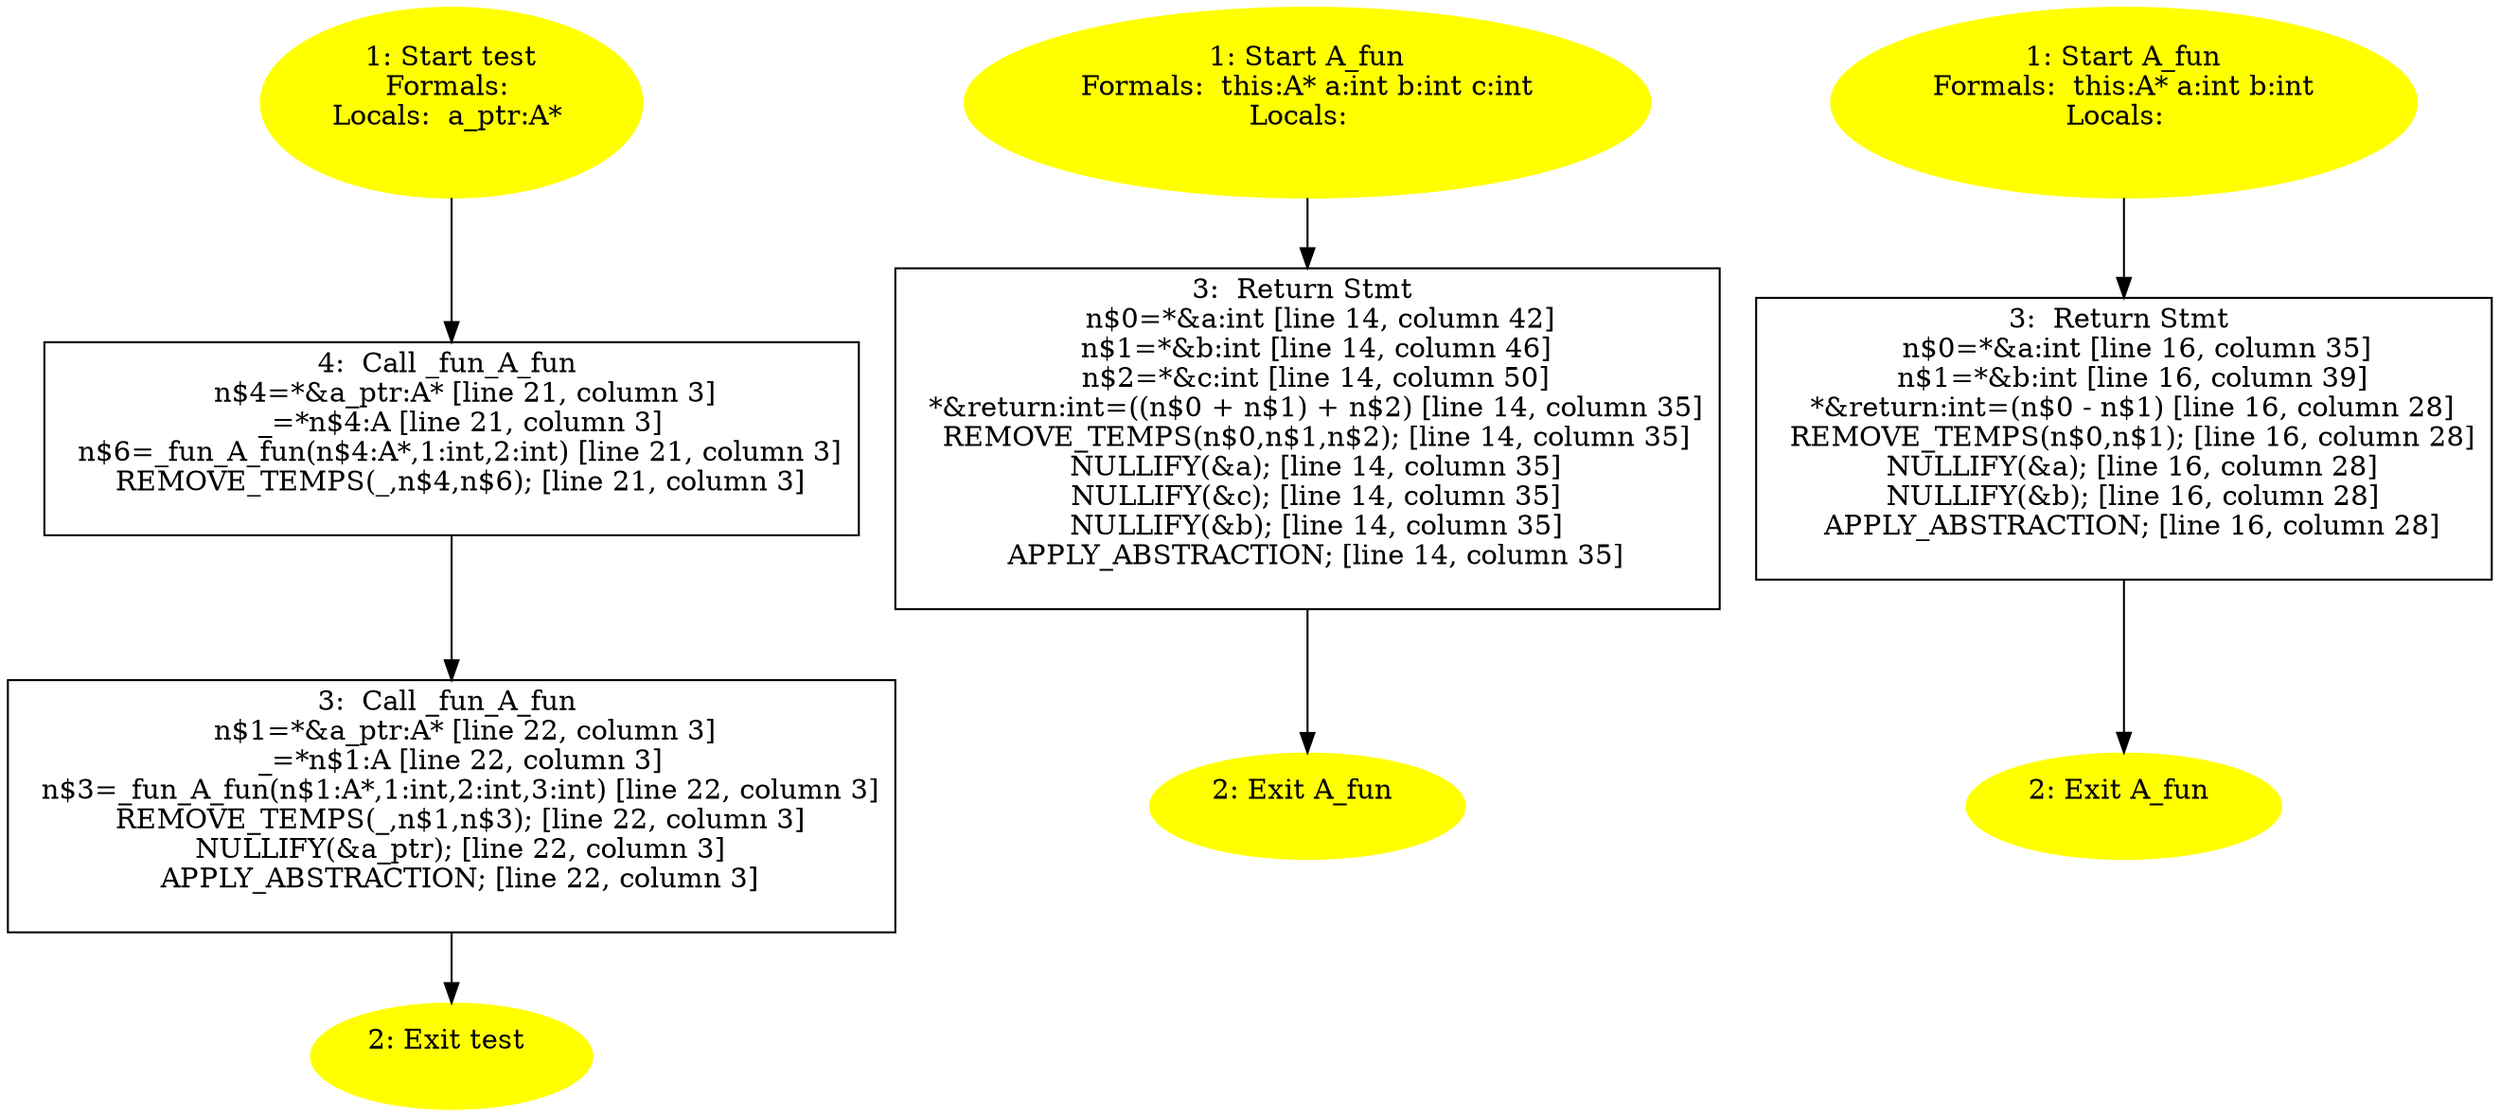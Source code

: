 /* @generated */
digraph cfg {
"test#18241244337164948030.afc14f193ad97442f67ac7183be789bc_1" [label="1: Start test\nFormals: \nLocals:  a_ptr:A* \n  " color=yellow style=filled]
	

	 "test#18241244337164948030.afc14f193ad97442f67ac7183be789bc_1" -> "test#18241244337164948030.afc14f193ad97442f67ac7183be789bc_4" ;
"test#18241244337164948030.afc14f193ad97442f67ac7183be789bc_2" [label="2: Exit test \n  " color=yellow style=filled]
	

"test#18241244337164948030.afc14f193ad97442f67ac7183be789bc_3" [label="3:  Call _fun_A_fun \n   n$1=*&a_ptr:A* [line 22, column 3]\n  _=*n$1:A [line 22, column 3]\n  n$3=_fun_A_fun(n$1:A*,1:int,2:int,3:int) [line 22, column 3]\n  REMOVE_TEMPS(_,n$1,n$3); [line 22, column 3]\n  NULLIFY(&a_ptr); [line 22, column 3]\n  APPLY_ABSTRACTION; [line 22, column 3]\n " shape="box"]
	

	 "test#18241244337164948030.afc14f193ad97442f67ac7183be789bc_3" -> "test#18241244337164948030.afc14f193ad97442f67ac7183be789bc_2" ;
"test#18241244337164948030.afc14f193ad97442f67ac7183be789bc_4" [label="4:  Call _fun_A_fun \n   n$4=*&a_ptr:A* [line 21, column 3]\n  _=*n$4:A [line 21, column 3]\n  n$6=_fun_A_fun(n$4:A*,1:int,2:int) [line 21, column 3]\n  REMOVE_TEMPS(_,n$4,n$6); [line 21, column 3]\n " shape="box"]
	

	 "test#18241244337164948030.afc14f193ad97442f67ac7183be789bc_4" -> "test#18241244337164948030.afc14f193ad97442f67ac7183be789bc_3" ;
"fun#A#(11837362180710022838).bd816a84384ccf9d60cef41667a13288_1" [label="1: Start A_fun\nFormals:  this:A* a:int b:int c:int\nLocals:  \n  " color=yellow style=filled]
	

	 "fun#A#(11837362180710022838).bd816a84384ccf9d60cef41667a13288_1" -> "fun#A#(11837362180710022838).bd816a84384ccf9d60cef41667a13288_3" ;
"fun#A#(11837362180710022838).bd816a84384ccf9d60cef41667a13288_2" [label="2: Exit A_fun \n  " color=yellow style=filled]
	

"fun#A#(11837362180710022838).bd816a84384ccf9d60cef41667a13288_3" [label="3:  Return Stmt \n   n$0=*&a:int [line 14, column 42]\n  n$1=*&b:int [line 14, column 46]\n  n$2=*&c:int [line 14, column 50]\n  *&return:int=((n$0 + n$1) + n$2) [line 14, column 35]\n  REMOVE_TEMPS(n$0,n$1,n$2); [line 14, column 35]\n  NULLIFY(&a); [line 14, column 35]\n  NULLIFY(&c); [line 14, column 35]\n  NULLIFY(&b); [line 14, column 35]\n  APPLY_ABSTRACTION; [line 14, column 35]\n " shape="box"]
	

	 "fun#A#(11837362180710022838).bd816a84384ccf9d60cef41667a13288_3" -> "fun#A#(11837362180710022838).bd816a84384ccf9d60cef41667a13288_2" ;
"fun#A#(8182299831707963163).ce97257c1f3f892cff78d992a175b48a_1" [label="1: Start A_fun\nFormals:  this:A* a:int b:int\nLocals:  \n  " color=yellow style=filled]
	

	 "fun#A#(8182299831707963163).ce97257c1f3f892cff78d992a175b48a_1" -> "fun#A#(8182299831707963163).ce97257c1f3f892cff78d992a175b48a_3" ;
"fun#A#(8182299831707963163).ce97257c1f3f892cff78d992a175b48a_2" [label="2: Exit A_fun \n  " color=yellow style=filled]
	

"fun#A#(8182299831707963163).ce97257c1f3f892cff78d992a175b48a_3" [label="3:  Return Stmt \n   n$0=*&a:int [line 16, column 35]\n  n$1=*&b:int [line 16, column 39]\n  *&return:int=(n$0 - n$1) [line 16, column 28]\n  REMOVE_TEMPS(n$0,n$1); [line 16, column 28]\n  NULLIFY(&a); [line 16, column 28]\n  NULLIFY(&b); [line 16, column 28]\n  APPLY_ABSTRACTION; [line 16, column 28]\n " shape="box"]
	

	 "fun#A#(8182299831707963163).ce97257c1f3f892cff78d992a175b48a_3" -> "fun#A#(8182299831707963163).ce97257c1f3f892cff78d992a175b48a_2" ;
}
